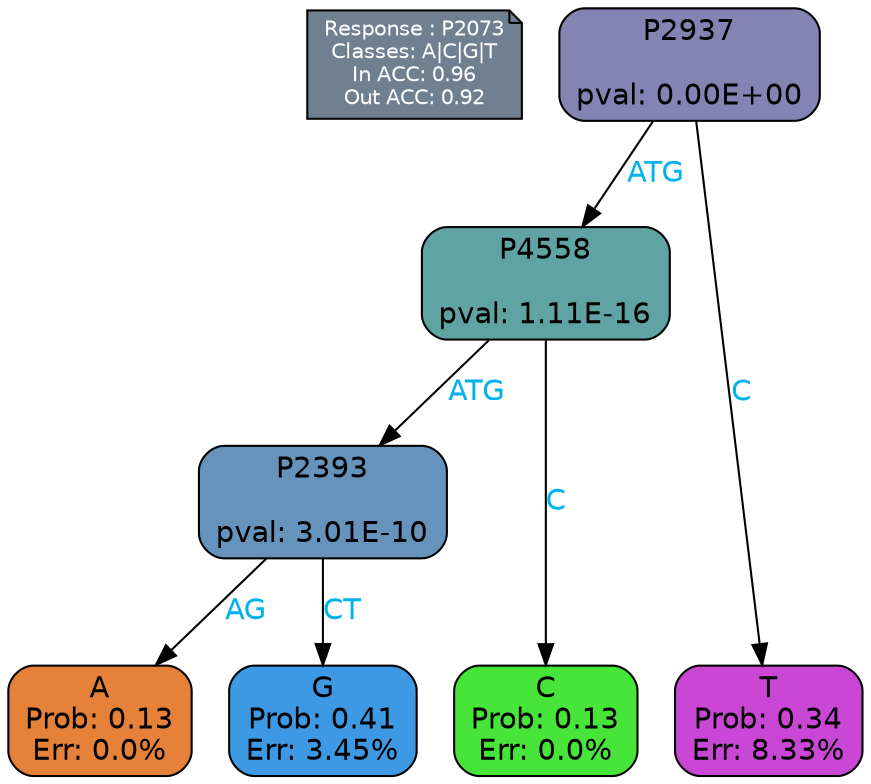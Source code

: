 digraph Tree {
node [shape=box, style="filled, rounded", color="black", fontname=helvetica] ;
graph [ranksep=equally, splines=polylines, bgcolor=transparent, dpi=600] ;
edge [fontname=helvetica] ;
LEGEND [label="Response : P2073
Classes: A|C|G|T
In ACC: 0.96
Out ACC: 0.92
",shape=note,align=left,style=filled,fillcolor="slategray",fontcolor="white",fontsize=10];1 [label="P2937

pval: 0.00E+00", fillcolor="#8484b4"] ;
2 [label="P4558

pval: 1.11E-16", fillcolor="#5fa3a3"] ;
3 [label="P2393

pval: 3.01E-10", fillcolor="#6593bc"] ;
4 [label="A
Prob: 0.13
Err: 0.0%", fillcolor="#e58139"] ;
5 [label="G
Prob: 0.41
Err: 3.45%", fillcolor="#3e99e5"] ;
6 [label="C
Prob: 0.13
Err: 0.0%", fillcolor="#47e539"] ;
7 [label="T
Prob: 0.34
Err: 8.33%", fillcolor="#ca47d6"] ;
1 -> 2 [label="ATG",fontcolor=deepskyblue2] ;
1 -> 7 [label="C",fontcolor=deepskyblue2] ;
2 -> 3 [label="ATG",fontcolor=deepskyblue2] ;
2 -> 6 [label="C",fontcolor=deepskyblue2] ;
3 -> 4 [label="AG",fontcolor=deepskyblue2] ;
3 -> 5 [label="CT",fontcolor=deepskyblue2] ;
{rank = same; 4;5;6;7;}{rank = same; LEGEND;1;}}
